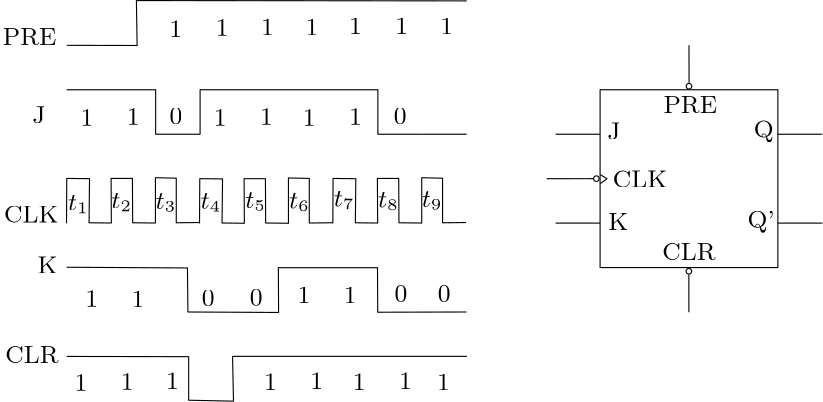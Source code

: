 <?xml version="1.0"?>
<!DOCTYPE ipe SYSTEM "ipe.dtd">
<ipe version="70218" creator="Ipe 7.2.28">
<info created="D:20241115210125" modified="D:20241115230104"/>
<ipestyle name="basic">
<symbol name="arrow/arc(spx)">
<path stroke="sym-stroke" fill="sym-stroke" pen="sym-pen">
0 0 m
-1 0.333 l
-1 -0.333 l
h
</path>
</symbol>
<symbol name="arrow/farc(spx)">
<path stroke="sym-stroke" fill="white" pen="sym-pen">
0 0 m
-1 0.333 l
-1 -0.333 l
h
</path>
</symbol>
<symbol name="arrow/ptarc(spx)">
<path stroke="sym-stroke" fill="sym-stroke" pen="sym-pen">
0 0 m
-1 0.333 l
-0.8 0 l
-1 -0.333 l
h
</path>
</symbol>
<symbol name="arrow/fptarc(spx)">
<path stroke="sym-stroke" fill="white" pen="sym-pen">
0 0 m
-1 0.333 l
-0.8 0 l
-1 -0.333 l
h
</path>
</symbol>
<symbol name="mark/circle(sx)" transformations="translations">
<path fill="sym-stroke">
0.6 0 0 0.6 0 0 e
0.4 0 0 0.4 0 0 e
</path>
</symbol>
<symbol name="mark/disk(sx)" transformations="translations">
<path fill="sym-stroke">
0.6 0 0 0.6 0 0 e
</path>
</symbol>
<symbol name="mark/fdisk(sfx)" transformations="translations">
<group>
<path fill="sym-fill">
0.5 0 0 0.5 0 0 e
</path>
<path fill="sym-stroke" fillrule="eofill">
0.6 0 0 0.6 0 0 e
0.4 0 0 0.4 0 0 e
</path>
</group>
</symbol>
<symbol name="mark/box(sx)" transformations="translations">
<path fill="sym-stroke" fillrule="eofill">
-0.6 -0.6 m
0.6 -0.6 l
0.6 0.6 l
-0.6 0.6 l
h
-0.4 -0.4 m
0.4 -0.4 l
0.4 0.4 l
-0.4 0.4 l
h
</path>
</symbol>
<symbol name="mark/square(sx)" transformations="translations">
<path fill="sym-stroke">
-0.6 -0.6 m
0.6 -0.6 l
0.6 0.6 l
-0.6 0.6 l
h
</path>
</symbol>
<symbol name="mark/fsquare(sfx)" transformations="translations">
<group>
<path fill="sym-fill">
-0.5 -0.5 m
0.5 -0.5 l
0.5 0.5 l
-0.5 0.5 l
h
</path>
<path fill="sym-stroke" fillrule="eofill">
-0.6 -0.6 m
0.6 -0.6 l
0.6 0.6 l
-0.6 0.6 l
h
-0.4 -0.4 m
0.4 -0.4 l
0.4 0.4 l
-0.4 0.4 l
h
</path>
</group>
</symbol>
<symbol name="mark/cross(sx)" transformations="translations">
<group>
<path fill="sym-stroke">
-0.43 -0.57 m
0.57 0.43 l
0.43 0.57 l
-0.57 -0.43 l
h
</path>
<path fill="sym-stroke">
-0.43 0.57 m
0.57 -0.43 l
0.43 -0.57 l
-0.57 0.43 l
h
</path>
</group>
</symbol>
<symbol name="arrow/fnormal(spx)">
<path stroke="sym-stroke" fill="white" pen="sym-pen">
0 0 m
-1 0.333 l
-1 -0.333 l
h
</path>
</symbol>
<symbol name="arrow/pointed(spx)">
<path stroke="sym-stroke" fill="sym-stroke" pen="sym-pen">
0 0 m
-1 0.333 l
-0.8 0 l
-1 -0.333 l
h
</path>
</symbol>
<symbol name="arrow/fpointed(spx)">
<path stroke="sym-stroke" fill="white" pen="sym-pen">
0 0 m
-1 0.333 l
-0.8 0 l
-1 -0.333 l
h
</path>
</symbol>
<symbol name="arrow/linear(spx)">
<path stroke="sym-stroke" pen="sym-pen">
-1 0.333 m
0 0 l
-1 -0.333 l
</path>
</symbol>
<symbol name="arrow/fdouble(spx)">
<path stroke="sym-stroke" fill="white" pen="sym-pen">
0 0 m
-1 0.333 l
-1 -0.333 l
h
-1 0 m
-2 0.333 l
-2 -0.333 l
h
</path>
</symbol>
<symbol name="arrow/double(spx)">
<path stroke="sym-stroke" fill="sym-stroke" pen="sym-pen">
0 0 m
-1 0.333 l
-1 -0.333 l
h
-1 0 m
-2 0.333 l
-2 -0.333 l
h
</path>
</symbol>
<symbol name="arrow/mid-normal(spx)">
<path stroke="sym-stroke" fill="sym-stroke" pen="sym-pen">
0.5 0 m
-0.5 0.333 l
-0.5 -0.333 l
h
</path>
</symbol>
<symbol name="arrow/mid-fnormal(spx)">
<path stroke="sym-stroke" fill="white" pen="sym-pen">
0.5 0 m
-0.5 0.333 l
-0.5 -0.333 l
h
</path>
</symbol>
<symbol name="arrow/mid-pointed(spx)">
<path stroke="sym-stroke" fill="sym-stroke" pen="sym-pen">
0.5 0 m
-0.5 0.333 l
-0.3 0 l
-0.5 -0.333 l
h
</path>
</symbol>
<symbol name="arrow/mid-fpointed(spx)">
<path stroke="sym-stroke" fill="white" pen="sym-pen">
0.5 0 m
-0.5 0.333 l
-0.3 0 l
-0.5 -0.333 l
h
</path>
</symbol>
<symbol name="arrow/mid-double(spx)">
<path stroke="sym-stroke" fill="sym-stroke" pen="sym-pen">
1 0 m
0 0.333 l
0 -0.333 l
h
0 0 m
-1 0.333 l
-1 -0.333 l
h
</path>
</symbol>
<symbol name="arrow/mid-fdouble(spx)">
<path stroke="sym-stroke" fill="white" pen="sym-pen">
1 0 m
0 0.333 l
0 -0.333 l
h
0 0 m
-1 0.333 l
-1 -0.333 l
h
</path>
</symbol>
<anglesize name="22.5 deg" value="22.5"/>
<anglesize name="30 deg" value="30"/>
<anglesize name="45 deg" value="45"/>
<anglesize name="60 deg" value="60"/>
<anglesize name="90 deg" value="90"/>
<arrowsize name="large" value="10"/>
<arrowsize name="small" value="5"/>
<arrowsize name="tiny" value="3"/>
<color name="blue" value="0 0 1"/>
<color name="brown" value="0.647 0.165 0.165"/>
<color name="darkblue" value="0 0 0.545"/>
<color name="darkcyan" value="0 0.545 0.545"/>
<color name="darkgray" value="0.663"/>
<color name="darkgreen" value="0 0.392 0"/>
<color name="darkmagenta" value="0.545 0 0.545"/>
<color name="darkorange" value="1 0.549 0"/>
<color name="darkred" value="0.545 0 0"/>
<color name="gold" value="1 0.843 0"/>
<color name="gray" value="0.745"/>
<color name="green" value="0 1 0"/>
<color name="lightblue" value="0.678 0.847 0.902"/>
<color name="lightcyan" value="0.878 1 1"/>
<color name="lightgray" value="0.827"/>
<color name="lightgreen" value="0.565 0.933 0.565"/>
<color name="lightyellow" value="1 1 0.878"/>
<color name="navy" value="0 0 0.502"/>
<color name="orange" value="1 0.647 0"/>
<color name="pink" value="1 0.753 0.796"/>
<color name="purple" value="0.627 0.125 0.941"/>
<color name="red" value="1 0 0"/>
<color name="seagreen" value="0.18 0.545 0.341"/>
<color name="turquoise" value="0.251 0.878 0.816"/>
<color name="violet" value="0.933 0.51 0.933"/>
<color name="yellow" value="1 1 0"/>
<dashstyle name="dash dot dotted" value="[4 2 1 2 1 2] 0"/>
<dashstyle name="dash dotted" value="[4 2 1 2] 0"/>
<dashstyle name="dashed" value="[4] 0"/>
<dashstyle name="dotted" value="[1 3] 0"/>
<gridsize name="10 pts (~3.5 mm)" value="10"/>
<gridsize name="14 pts (~5 mm)" value="14"/>
<gridsize name="16 pts (~6 mm)" value="16"/>
<gridsize name="20 pts (~7 mm)" value="20"/>
<gridsize name="28 pts (~10 mm)" value="28"/>
<gridsize name="32 pts (~12 mm)" value="32"/>
<gridsize name="4 pts" value="4"/>
<gridsize name="56 pts (~20 mm)" value="56"/>
<gridsize name="8 pts (~3 mm)" value="8"/>
<opacity name="10%" value="0.1"/>
<opacity name="30%" value="0.3"/>
<opacity name="50%" value="0.5"/>
<opacity name="75%" value="0.75"/>
<pen name="fat" value="1.2"/>
<pen name="heavier" value="0.8"/>
<pen name="ultrafat" value="2"/>
<symbolsize name="large" value="5"/>
<symbolsize name="small" value="2"/>
<symbolsize name="tiny" value="1.1"/>
<textsize name="Huge" value="\Huge"/>
<textsize name="LARGE" value="\LARGE"/>
<textsize name="Large" value="\Large"/>
<textsize name="footnote" value="\footnotesize"/>
<textsize name="huge" value="\huge"/>
<textsize name="large" value="\large"/>
<textsize name="script" value="\scriptsize"/>
<textsize name="small" value="\small"/>
<textsize name="tiny" value="\tiny"/>
<textstyle name="center" begin="\begin{center}" end="\end{center}"/>
<textstyle name="item" begin="\begin{itemize}\item{}" end="\end{itemize}"/>
<textstyle name="itemize" begin="\begin{itemize}" end="\end{itemize}"/>
<tiling name="falling" angle="-60" step="4" width="1"/>
<tiling name="rising" angle="30" step="4" width="1"/>
</ipestyle>
<page>
<layer name="alpha"/>
<view layers="alpha" active="alpha"/>
<path layer="alpha" stroke="black">
160 688 m
185.327 687.944 l
185.075 704.118 l
304 704 l
</path>
<text matrix="1 0 0 1 4.92806 3.03265" transformations="translations" pos="192 688" stroke="black" type="label" width="4.608" height="5.778" depth="0" valign="baseline" size="small">1</text>
<text matrix="1 0 0 1 21.6081 3.4118" transformations="translations" pos="192 688" stroke="black" type="label" width="4.608" height="5.778" depth="0" valign="baseline" size="small">1</text>
<text matrix="1 0 0 1 37.9086 3.66452" transformations="translations" pos="192 688" stroke="black" type="label" width="4.608" height="5.778" depth="0" valign="baseline" size="small">1</text>
<text matrix="1 0 0 1 53.9563 3.66452" transformations="translations" pos="192 688" stroke="black" type="label" width="4.608" height="5.778" depth="0" valign="baseline" size="small">1</text>
<text matrix="1 0 0 1 69.625 4.0436" transformations="translations" pos="192 688" stroke="black" type="label" width="4.608" height="5.778" depth="0" valign="baseline" size="small">1</text>
<text matrix="1 0 0 1 86.2795 4.03883" transformations="translations" pos="192 688" stroke="black" type="label" width="4.608" height="5.778" depth="0" valign="baseline" size="small">1</text>
<text matrix="1 0 0 1 102.497 3.97438" transformations="translations" pos="192 688" stroke="black" type="label" width="4.608" height="5.778" depth="0" valign="baseline" size="small">1</text>
<path stroke="black">
160 672 m
192 672 l
192 656 l
208 656 l
208 672 l
224 672 l
240 672 l
256 672 l
272 672 l
272 656 l
288 656 l
</path>
<path stroke="black">
288 656 m
304 656 l
</path>
<text matrix="1 0 0 1 -27.0719 -28.9673" transformations="translations" pos="192 688" stroke="black" type="label" width="4.608" height="5.778" depth="0" valign="baseline" size="small">1</text>
<text matrix="1 0 0 1 -10.3919 -28.5882" transformations="translations" pos="192 688" stroke="black" type="label" width="4.608" height="5.778" depth="0" valign="baseline" size="small">1</text>
<text matrix="1 0 0 1 20.9281 -28.9673" transformations="translations" pos="192 688" stroke="black" type="label" width="4.608" height="5.778" depth="0" valign="baseline" size="small">1</text>
<text matrix="1 0 0 1 37.6081 -28.5882" transformations="translations" pos="192 688" stroke="black" type="label" width="4.608" height="5.778" depth="0" valign="baseline" size="small">1</text>
<text matrix="1 0 0 1 52.9281 -28.9673" transformations="translations" pos="192 688" stroke="black" type="label" width="4.608" height="5.778" depth="0" valign="baseline" size="small">1</text>
<text matrix="1 0 0 1 69.6081 -28.5882" transformations="translations" pos="192 688" stroke="black" type="label" width="4.608" height="5.778" depth="0" valign="baseline" size="small">1</text>
<text matrix="1 0 0 1 4.9561 3.63063" transformations="translations" pos="192 656" stroke="black" type="label" width="4.608" height="5.778" depth="0" valign="baseline" size="small">0</text>
<text matrix="1 0 0 1 85.7553 3.61943" transformations="translations" pos="192 656" stroke="black" type="label" width="4.608" height="5.778" depth="0" valign="baseline" size="small">0</text>
<text matrix="1 0 0 1 0.434168 4.56697" transformations="translations" pos="160 624" stroke="black" type="label" width="7.479" height="5.521" depth="0.99" valign="baseline" size="small">$t_1$</text>
<path stroke="black">
159.915 623.948 m
160.002 640.083 l
168.201 639.996 l
168.026 624.122 l
176.05 624.035 l
175.963 640.083 l
183.638 640.083 l
183.725 624.122 l
191.924 624.035 l
191.924 640.344 l
199.424 640.17 l
199.424 624.122 l
207.884 624.209 l
207.884 624.209 l
</path>
<path matrix="1 0 0 1 47.8819 -0.0871232" stroke="black">
159.915 623.948 m
160.002 640.083 l
168.201 639.996 l
168.026 624.122 l
176.05 624.035 l
175.963 640.083 l
183.638 640.083 l
183.725 624.122 l
191.924 624.035 l
191.924 640.344 l
199.424 640.17 l
199.424 624.122 l
207.884 624.209 l
207.884 624.209 l
</path>
<path matrix="1 0 0 1 95.8676 -0.00489062" stroke="black">
159.915 623.948 m
160.002 640.083 l
168.201 639.996 l
168.026 624.122 l
176.05 624.035 l
175.963 640.083 l
183.638 640.083 l
183.725 624.122 l
191.924 624.035 l
191.924 640.344 l
199.424 640.17 l
199.424 624.122 l
207.884 624.209 l
207.884 624.209 l
</path>
<text matrix="1 0 0 1 16.0095 5.28275" transformations="translations" pos="160 624" stroke="black" type="label" width="7.479" height="5.521" depth="0.99" valign="baseline" size="small" style="math">t_2</text>
<text matrix="1 0 0 1 31.9429 5.04404" transformations="translations" pos="160 624" stroke="black" type="label" width="7.479" height="5.521" depth="0.99" valign="baseline" size="small" style="math">t_3</text>
<text matrix="1 0 0 1 48.1746 5.1634" transformations="translations" pos="160 624" stroke="black" type="label" width="7.479" height="5.521" depth="0.99" valign="baseline" size="small" style="math">t_4</text>
<text matrix="1 0 0 1 64.2273 5.46177" transformations="translations" pos="160 624" stroke="black" type="label" width="7.479" height="5.521" depth="0.99" valign="baseline" size="small" style="math">t_5</text>
<text matrix="1 0 0 1 80.0264 5.22307" transformations="translations" pos="160 624" stroke="black" type="label" width="7.479" height="5.521" depth="0.99" valign="baseline" size="small" style="math">t_6</text>
<text matrix="1 0 0 1 96.0791 5.93918" transformations="translations" pos="160 624" stroke="black" type="label" width="7.479" height="5.521" depth="0.99" valign="baseline" size="small" style="math">t_7</text>
<text matrix="1 0 0 1 112.072 5.58112" transformations="translations" pos="160 624" stroke="black" type="label" width="7.479" height="5.521" depth="0.99" valign="baseline" size="small" style="math">t_8</text>
<text matrix="1 0 0 1 127.767 5.76015" transformations="translations" pos="160 624" stroke="black" type="label" width="7.479" height="5.521" depth="0.99" valign="baseline" size="small" style="math">t_9</text>
<path stroke="black">
159.958 608.11 m
203.449 607.856 l
203.619 592.002 l
236.258 591.832 l
236.174 607.94 l
271.865 607.94 l
271.95 591.917 l
303.89 592.002 l
</path>
<text matrix="1 0 0 1 -25.3345 -94.1191" transformations="translations" pos="192 688" stroke="black" type="label" width="4.608" height="5.778" depth="0" valign="baseline" size="small">1</text>
<text matrix="1 0 0 1 -8.65451 -94.3146" transformations="translations" pos="192 688" stroke="black" type="label" width="4.608" height="5.778" depth="0" valign="baseline" size="small">1</text>
<text matrix="1 0 0 1 16.6312 -61.9196" transformations="translations" pos="192 656" stroke="black" type="label" width="4.608" height="5.778" depth="0" valign="baseline" size="small">0</text>
<text matrix="1 0 0 1 33.8795 -61.7778" transformations="translations" pos="192 656" stroke="black" type="label" width="4.608" height="5.778" depth="0" valign="baseline" size="small">0</text>
<text matrix="1 0 0 1 51.0824 -92.7854" transformations="translations" pos="192 688" stroke="black" type="label" width="4.608" height="5.778" depth="0" valign="baseline" size="small">1</text>
<text matrix="1 0 0 1 67.7624 -92.8878" transformations="translations" pos="192 688" stroke="black" type="label" width="4.608" height="5.778" depth="0" valign="baseline" size="small">1</text>
<text matrix="1 0 0 1 86.0119 -60.4054" transformations="translations" pos="192 656" stroke="black" type="label" width="4.608" height="5.778" depth="0" valign="baseline" size="small">0</text>
<text matrix="1 0 0 1 101.602 -60.4054" transformations="translations" pos="192 656" stroke="black" type="label" width="4.608" height="5.778" depth="0" valign="baseline" size="small">0</text>
<path stroke="black">
160 576 m
203.89 575.92 l
203.89 560.239 l
220.022 559.901 l
219.684 576.033 l
304.068 576.033 l
</path>
<text matrix="1 0 0 1 -29.21 -124.36" transformations="translations" pos="192 688" stroke="black" type="label" width="4.608" height="5.778" depth="0" valign="baseline" size="small">1</text>
<text matrix="1 0 0 1 -12.5299 -123.981" transformations="translations" pos="192 688" stroke="black" type="label" width="4.608" height="5.778" depth="0" valign="baseline" size="small">1</text>
<text matrix="1 0 0 1 3.77056 -123.728" transformations="translations" pos="192 688" stroke="black" type="label" width="4.608" height="5.778" depth="0" valign="baseline" size="small">1</text>
<text matrix="1 0 0 1 38.9646 -124.067" transformations="translations" pos="192 688" stroke="black" type="label" width="4.608" height="5.778" depth="0" valign="baseline" size="small">1</text>
<text matrix="1 0 0 1 55.6446 -123.688" transformations="translations" pos="192 688" stroke="black" type="label" width="4.608" height="5.778" depth="0" valign="baseline" size="small">1</text>
<text matrix="1 0 0 1 70.9646 -124.067" transformations="translations" pos="192 688" stroke="black" type="label" width="4.608" height="5.778" depth="0" valign="baseline" size="small">1</text>
<text matrix="1 0 0 1 87.6446 -123.688" transformations="translations" pos="192 688" stroke="black" type="label" width="4.608" height="5.778" depth="0" valign="baseline" size="small">1</text>
<text matrix="1 0 0 1 101.32 -124.156" transformations="translations" pos="192 688" stroke="black" type="label" width="4.608" height="5.778" depth="0" valign="baseline" size="small">1</text>
<text matrix="1 0 0 1 -4.6492 -2.76046" transformations="translations" pos="142.489 576.399" stroke="black" type="label" width="19.197" height="6.127" depth="0" valign="baseline" size="small">CLR</text>
<text matrix="1 0 0 1 0 -2.46989" transformations="translations" pos="149.463 608.362" stroke="black" type="label" width="7.166" height="6.127" depth="0" valign="baseline" size="small">K</text>
<text matrix="1 0 0 1 -14.674 -4.21333" transformations="translations" pos="152.078 628.412" stroke="black" type="label" width="19.581" height="6.127" depth="0" valign="baseline" size="small">CLK</text>
<text matrix="1 0 0 1 -3.34161 0" transformations="translations" pos="150.916 659.975" stroke="black" type="label" width="4.735" height="6.127" depth="0" valign="baseline" size="small">J</text>
<text matrix="1 0 0 1 -11.7683 -3.19632" transformations="translations" pos="148.736 691.358" stroke="black" type="label" width="19.325" height="6.127" depth="0" valign="baseline" size="small">PRE</text>
<path stroke="black">
352 672 m
352 608 l
416 608 l
416 672 l
h
</path>
<path stroke="black" cap="1">
384 608 m
384 608 l
</path>
<use matrix="1 0 0 1 -0.0334815 -1.33926" name="mark/circle(sx)" pos="384 608" size="small" stroke="black"/>
<path stroke="black">
383.956 605.567 m
383.966 591.908 l
</path>
<path stroke="black">
352.023 641.476 m
354.487 639.983 l
352.042 638.21 l
</path>
<use matrix="1 0 0 1 -0.555724 0.0231552" name="mark/circle(sx)" pos="351.22 639.981" size="small" stroke="black"/>
<path stroke="black">
349.674 640.004 m
332.771 639.981 l
</path>
<use matrix="1 0 0 1 0.100606 0.368888" name="mark/circle(sx)" pos="383.899 672.901" size="small" stroke="black"/>
<path stroke="black">
384.036 674.301 m
384.002 688.045 l
</path>
<path stroke="black">
352 656 m
336 656 l
</path>
<path stroke="black">
352 624 m
336 624 l
</path>
<path stroke="black">
416 656 m
432 656 l
</path>
<path stroke="black">
416 624 m
432 624 l
</path>
<text matrix="1 0 0 1 -8.69251 -1.15202" transformations="translations" pos="416 656" stroke="black" type="label" width="7.168" height="6.13" depth="1.74" valign="baseline" size="small">Q</text>
<text matrix="1 0 0 1 -5.34118 -2.09458" transformations="translations" pos="410.41 624.385" stroke="black" type="label" width="9.727" height="6.23" depth="1.74" valign="baseline" size="small">Q&apos;</text>
<text matrix="1 0 0 1 -1.04729 -5.44591" transformations="translations" pos="375.849 669.104" stroke="black" type="label" width="19.325" height="6.127" depth="0" valign="baseline" size="small">PRE</text>
<text matrix="1 0 0 1 -0.104729 -2.82768" transformations="translations" pos="354.694 656.955" stroke="black" type="label" width="4.735" height="6.127" depth="0" valign="baseline" size="small">J</text>
<text matrix="1 0 0 1 -1.57093 -3.87497" transformations="translations" pos="356.474 625.432" stroke="black" type="label" width="7.166" height="6.127" depth="0" valign="baseline" size="small">K</text>
<text matrix="1 0 0 1 -1.46621 -3.45606" transformations="translations" pos="358.045 640.304" stroke="black" type="label" width="19.581" height="6.127" depth="0" valign="baseline" size="small">CLK</text>
<text matrix="1 0 0 1 -7.05504 -1.09745" transformations="translations" pos="381.424 611.792" stroke="black" type="label" width="19.197" height="6.127" depth="0" valign="baseline" size="small">CLR</text>
</page>
</ipe>
